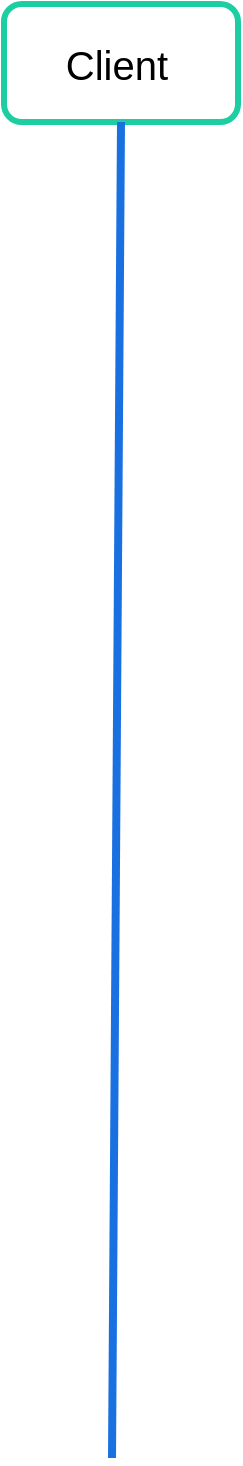 <mxfile version="23.1.5" type="github">
  <diagram name="第 1 页" id="tGpkFFXtIDUjHvHkY1-7">
    <mxGraphModel dx="1834" dy="1160" grid="0" gridSize="10" guides="1" tooltips="1" connect="1" arrows="1" fold="1" page="0" pageScale="1" pageWidth="827" pageHeight="1169" math="0" shadow="0">
      <root>
        <mxCell id="0" />
        <mxCell id="1" parent="0" />
        <mxCell id="HrvoyylgMfjcGuLzRNvA-3" value="" style="group;strokeWidth=9;" vertex="1" connectable="0" parent="1">
          <mxGeometry x="-275" y="-74" width="117" height="59" as="geometry" />
        </mxCell>
        <mxCell id="HrvoyylgMfjcGuLzRNvA-1" value="" style="rounded=1;whiteSpace=wrap;html=1;strokeColor=#1ccea2;strokeWidth=3;" vertex="1" parent="HrvoyylgMfjcGuLzRNvA-3">
          <mxGeometry width="117" height="59" as="geometry" />
        </mxCell>
        <mxCell id="HrvoyylgMfjcGuLzRNvA-2" value="&lt;font style=&quot;font-size: 20px;&quot;&gt;Client&lt;/font&gt;" style="text;html=1;align=center;verticalAlign=middle;whiteSpace=wrap;rounded=0;fontSize=16;" vertex="1" parent="HrvoyylgMfjcGuLzRNvA-3">
          <mxGeometry x="27.3" y="14.75" width="58.5" height="29.5" as="geometry" />
        </mxCell>
        <mxCell id="HrvoyylgMfjcGuLzRNvA-7" value="" style="endArrow=none;html=1;rounded=0;fontSize=12;startSize=8;endSize=8;entryX=0.5;entryY=1;entryDx=0;entryDy=0;strokeWidth=4;strokeColor=#1970e1;" edge="1" parent="1" target="HrvoyylgMfjcGuLzRNvA-1">
          <mxGeometry width="50" height="50" relative="1" as="geometry">
            <mxPoint x="-221" y="653" as="sourcePoint" />
            <mxPoint x="-237" y="68" as="targetPoint" />
          </mxGeometry>
        </mxCell>
      </root>
    </mxGraphModel>
  </diagram>
</mxfile>
